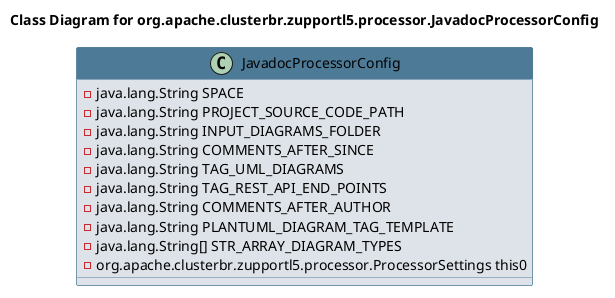 @startuml 
skinparam class { 
 BackgroundColor #DEE3E9 
 ArrowColor #4D7A97 
 BorderColor #4D7A97 
}
left to right direction 
title Class Diagram for org.apache.clusterbr.zupportl5.processor.JavadocProcessorConfig
skinparam titleBackgroundColor White
skinparam classHeaderBackgroundColor #4D7A97 
skinparam stereotypeCBackgroundColor #F8981D 

class JavadocProcessorConfig {
 - java.lang.String SPACE
 - java.lang.String PROJECT_SOURCE_CODE_PATH
 - java.lang.String INPUT_DIAGRAMS_FOLDER
 - java.lang.String COMMENTS_AFTER_SINCE
 - java.lang.String TAG_UML_DIAGRAMS
 - java.lang.String TAG_REST_API_END_POINTS
 - java.lang.String COMMENTS_AFTER_AUTHOR
 - java.lang.String PLANTUML_DIAGRAM_TAG_TEMPLATE
 - java.lang.String[] STR_ARRAY_DIAGRAM_TYPES
 - org.apache.clusterbr.zupportl5.processor.ProcessorSettings this0
}
@enduml
